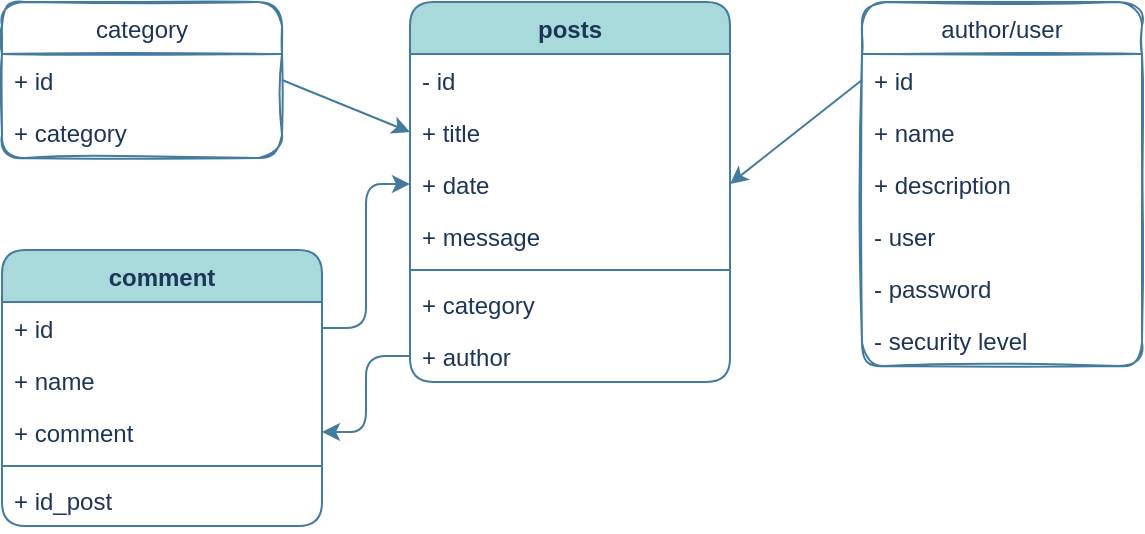 <mxfile version="16.1.0" type="device"><diagram id="dlDGT9YRqwK3dec0rNpa" name="Page-1"><mxGraphModel dx="868" dy="1629" grid="1" gridSize="10" guides="1" tooltips="1" connect="1" arrows="1" fold="1" page="1" pageScale="1" pageWidth="827" pageHeight="1169" background="none" math="0" shadow="0"><root><mxCell id="0"/><mxCell id="1" parent="0"/><mxCell id="Cd583tkvkvf8PM4yHYe--13" style="edgeStyle=none;orthogonalLoop=1;jettySize=auto;html=1;exitX=1;exitY=0.5;exitDx=0;exitDy=0;entryX=0;entryY=0.5;entryDx=0;entryDy=0;labelBackgroundColor=#F1FAEE;strokeColor=#457B9D;fontColor=#1D3557;curved=1;" parent="1" source="Cd583tkvkvf8PM4yHYe--1" target="Cd583tkvkvf8PM4yHYe--9" edge="1"><mxGeometry relative="1" as="geometry"/></mxCell><mxCell id="Cd583tkvkvf8PM4yHYe--1" value="category" style="swimlane;fontStyle=0;childLayout=stackLayout;horizontal=1;startSize=26;fillColor=none;horizontalStack=0;resizeParent=1;resizeParentMax=0;resizeLast=0;collapsible=1;marginBottom=0;strokeColor=#457B9D;fontColor=#1D3557;rounded=1;sketch=1;" parent="1" vertex="1"><mxGeometry x="50" y="-1110" width="140" height="78" as="geometry"><mxRectangle x="50" y="-1110" width="80" height="26" as="alternateBounds"/></mxGeometry></mxCell><mxCell id="Cd583tkvkvf8PM4yHYe--2" value="+ id" style="text;strokeColor=none;fillColor=none;align=left;verticalAlign=top;spacingLeft=4;spacingRight=4;overflow=hidden;rotatable=0;points=[[0,0.5],[1,0.5]];portConstraint=eastwest;fontColor=#1D3557;" parent="Cd583tkvkvf8PM4yHYe--1" vertex="1"><mxGeometry y="26" width="140" height="26" as="geometry"/></mxCell><mxCell id="aFgyMvpkoWZMQ90O4Wxc-1" value="+ category" style="text;strokeColor=none;fillColor=none;align=left;verticalAlign=top;spacingLeft=4;spacingRight=4;overflow=hidden;rotatable=0;points=[[0,0.5],[1,0.5]];portConstraint=eastwest;fontColor=#1D3557;" parent="Cd583tkvkvf8PM4yHYe--1" vertex="1"><mxGeometry y="52" width="140" height="26" as="geometry"/></mxCell><mxCell id="Cd583tkvkvf8PM4yHYe--5" value="posts" style="swimlane;fontStyle=1;align=center;verticalAlign=top;childLayout=stackLayout;horizontal=1;startSize=26;horizontalStack=0;resizeParent=1;resizeParentMax=0;resizeLast=0;collapsible=1;marginBottom=0;fillColor=#A8DADC;strokeColor=#457B9D;fontColor=#1D3557;rounded=1;sketch=0;" parent="1" vertex="1"><mxGeometry x="254" y="-1110" width="160" height="190" as="geometry"><mxRectangle x="254" y="-1110" width="60" height="26" as="alternateBounds"/></mxGeometry></mxCell><mxCell id="Cd583tkvkvf8PM4yHYe--6" value="- id" style="text;strokeColor=none;fillColor=none;align=left;verticalAlign=top;spacingLeft=4;spacingRight=4;overflow=hidden;rotatable=0;points=[[0,0.5],[1,0.5]];portConstraint=eastwest;fontColor=#1D3557;" parent="Cd583tkvkvf8PM4yHYe--5" vertex="1"><mxGeometry y="26" width="160" height="26" as="geometry"/></mxCell><mxCell id="Cd583tkvkvf8PM4yHYe--9" value="+ title" style="text;strokeColor=none;fillColor=none;align=left;verticalAlign=top;spacingLeft=4;spacingRight=4;overflow=hidden;rotatable=0;points=[[0,0.5],[1,0.5]];portConstraint=eastwest;fontColor=#1D3557;" parent="Cd583tkvkvf8PM4yHYe--5" vertex="1"><mxGeometry y="52" width="160" height="26" as="geometry"/></mxCell><mxCell id="Cd583tkvkvf8PM4yHYe--10" value="+ date" style="text;strokeColor=none;fillColor=none;align=left;verticalAlign=top;spacingLeft=4;spacingRight=4;overflow=hidden;rotatable=0;points=[[0,0.5],[1,0.5]];portConstraint=eastwest;fontColor=#1D3557;" parent="Cd583tkvkvf8PM4yHYe--5" vertex="1"><mxGeometry y="78" width="160" height="26" as="geometry"/></mxCell><mxCell id="Cd583tkvkvf8PM4yHYe--12" value="+ message" style="text;strokeColor=none;fillColor=none;align=left;verticalAlign=top;spacingLeft=4;spacingRight=4;overflow=hidden;rotatable=0;points=[[0,0.5],[1,0.5]];portConstraint=eastwest;fontColor=#1D3557;" parent="Cd583tkvkvf8PM4yHYe--5" vertex="1"><mxGeometry y="104" width="160" height="26" as="geometry"/></mxCell><mxCell id="Cd583tkvkvf8PM4yHYe--7" value="" style="line;strokeWidth=1;fillColor=none;align=left;verticalAlign=middle;spacingTop=-1;spacingLeft=3;spacingRight=3;rotatable=0;labelPosition=right;points=[];portConstraint=eastwest;labelBackgroundColor=#F1FAEE;strokeColor=#457B9D;fontColor=#1D3557;" parent="Cd583tkvkvf8PM4yHYe--5" vertex="1"><mxGeometry y="130" width="160" height="8" as="geometry"/></mxCell><mxCell id="Cd583tkvkvf8PM4yHYe--8" value="+ category&#10;" style="text;strokeColor=none;fillColor=none;align=left;verticalAlign=top;spacingLeft=4;spacingRight=4;overflow=hidden;rotatable=0;points=[[0,0.5],[1,0.5]];portConstraint=eastwest;fontColor=#1D3557;" parent="Cd583tkvkvf8PM4yHYe--5" vertex="1"><mxGeometry y="138" width="160" height="26" as="geometry"/></mxCell><mxCell id="Cd583tkvkvf8PM4yHYe--19" value="+ author" style="text;strokeColor=none;fillColor=none;align=left;verticalAlign=top;spacingLeft=4;spacingRight=4;overflow=hidden;rotatable=0;points=[[0,0.5],[1,0.5]];portConstraint=eastwest;fontColor=#1D3557;" parent="Cd583tkvkvf8PM4yHYe--5" vertex="1"><mxGeometry y="164" width="160" height="26" as="geometry"/></mxCell><mxCell id="Cd583tkvkvf8PM4yHYe--14" value="author/user" style="swimlane;fontStyle=0;childLayout=stackLayout;horizontal=1;startSize=26;fillColor=none;horizontalStack=0;resizeParent=1;resizeParentMax=0;resizeLast=0;collapsible=1;marginBottom=0;strokeColor=#457B9D;fontColor=#1D3557;shadow=0;rounded=1;sketch=1;glass=0;" parent="1" vertex="1"><mxGeometry x="480" y="-1110" width="140" height="182" as="geometry"><mxRectangle x="480" y="-1110" width="90" height="26" as="alternateBounds"/></mxGeometry></mxCell><mxCell id="Cd583tkvkvf8PM4yHYe--15" value="+ id" style="text;strokeColor=none;fillColor=none;align=left;verticalAlign=top;spacingLeft=4;spacingRight=4;overflow=hidden;rotatable=0;points=[[0,0.5],[1,0.5]];portConstraint=eastwest;fontColor=#1D3557;" parent="Cd583tkvkvf8PM4yHYe--14" vertex="1"><mxGeometry y="26" width="140" height="26" as="geometry"/></mxCell><mxCell id="aFgyMvpkoWZMQ90O4Wxc-2" value="+ name" style="text;strokeColor=none;fillColor=none;align=left;verticalAlign=top;spacingLeft=4;spacingRight=4;overflow=hidden;rotatable=0;points=[[0,0.5],[1,0.5]];portConstraint=eastwest;fontColor=#1D3557;shadow=0;rounded=0;" parent="Cd583tkvkvf8PM4yHYe--14" vertex="1"><mxGeometry y="52" width="140" height="26" as="geometry"/></mxCell><mxCell id="Cd583tkvkvf8PM4yHYe--16" value="+ description" style="text;strokeColor=none;fillColor=none;align=left;verticalAlign=top;spacingLeft=4;spacingRight=4;overflow=hidden;rotatable=0;points=[[0,0.5],[1,0.5]];portConstraint=eastwest;fontColor=#1D3557;" parent="Cd583tkvkvf8PM4yHYe--14" vertex="1"><mxGeometry y="78" width="140" height="26" as="geometry"/></mxCell><mxCell id="Cd583tkvkvf8PM4yHYe--20" value="- user" style="text;strokeColor=none;fillColor=none;align=left;verticalAlign=top;spacingLeft=4;spacingRight=4;overflow=hidden;rotatable=0;points=[[0,0.5],[1,0.5]];portConstraint=eastwest;fontColor=#1D3557;" parent="Cd583tkvkvf8PM4yHYe--14" vertex="1"><mxGeometry y="104" width="140" height="26" as="geometry"/></mxCell><mxCell id="Cd583tkvkvf8PM4yHYe--21" value="- password" style="text;strokeColor=none;fillColor=none;align=left;verticalAlign=top;spacingLeft=4;spacingRight=4;overflow=hidden;rotatable=0;points=[[0,0.5],[1,0.5]];portConstraint=eastwest;fontColor=#1D3557;" parent="Cd583tkvkvf8PM4yHYe--14" vertex="1"><mxGeometry y="130" width="140" height="26" as="geometry"/></mxCell><mxCell id="Cd583tkvkvf8PM4yHYe--22" value="- security level" style="text;strokeColor=none;fillColor=none;align=left;verticalAlign=top;spacingLeft=4;spacingRight=4;overflow=hidden;rotatable=0;points=[[0,0.5],[1,0.5]];portConstraint=eastwest;fontColor=#1D3557;" parent="Cd583tkvkvf8PM4yHYe--14" vertex="1"><mxGeometry y="156" width="140" height="26" as="geometry"/></mxCell><mxCell id="Cd583tkvkvf8PM4yHYe--18" style="edgeStyle=none;orthogonalLoop=1;jettySize=auto;html=1;exitX=0;exitY=0.5;exitDx=0;exitDy=0;entryX=1;entryY=0.5;entryDx=0;entryDy=0;labelBackgroundColor=#F1FAEE;strokeColor=#457B9D;fontColor=#1D3557;curved=1;" parent="1" source="Cd583tkvkvf8PM4yHYe--15" target="Cd583tkvkvf8PM4yHYe--10" edge="1"><mxGeometry relative="1" as="geometry"/></mxCell><mxCell id="t7mxUjOPR2W5nHfi3HkA-1" value="comment" style="swimlane;fontStyle=1;align=center;verticalAlign=top;childLayout=stackLayout;horizontal=1;startSize=26;horizontalStack=0;resizeParent=1;resizeParentMax=0;resizeLast=0;collapsible=1;marginBottom=0;rounded=1;sketch=0;fillColor=#A8DADC;strokeColor=#457B9D;swimlaneFillColor=none;fontColor=#1D3557;" vertex="1" parent="1"><mxGeometry x="50" y="-986" width="160" height="138" as="geometry"/></mxCell><mxCell id="t7mxUjOPR2W5nHfi3HkA-2" value="+ id" style="text;strokeColor=none;fillColor=none;align=left;verticalAlign=top;spacingLeft=4;spacingRight=4;overflow=hidden;rotatable=0;points=[[0,0.5],[1,0.5]];portConstraint=eastwest;fontColor=#1D3557;" vertex="1" parent="t7mxUjOPR2W5nHfi3HkA-1"><mxGeometry y="26" width="160" height="26" as="geometry"/></mxCell><mxCell id="t7mxUjOPR2W5nHfi3HkA-5" value="+ name" style="text;strokeColor=none;fillColor=none;align=left;verticalAlign=top;spacingLeft=4;spacingRight=4;overflow=hidden;rotatable=0;points=[[0,0.5],[1,0.5]];portConstraint=eastwest;fontColor=#1D3557;" vertex="1" parent="t7mxUjOPR2W5nHfi3HkA-1"><mxGeometry y="52" width="160" height="26" as="geometry"/></mxCell><mxCell id="t7mxUjOPR2W5nHfi3HkA-6" value="+ comment" style="text;strokeColor=none;fillColor=none;align=left;verticalAlign=top;spacingLeft=4;spacingRight=4;overflow=hidden;rotatable=0;points=[[0,0.5],[1,0.5]];portConstraint=eastwest;fontColor=#1D3557;" vertex="1" parent="t7mxUjOPR2W5nHfi3HkA-1"><mxGeometry y="78" width="160" height="26" as="geometry"/></mxCell><mxCell id="t7mxUjOPR2W5nHfi3HkA-3" value="" style="line;strokeWidth=1;fillColor=none;align=left;verticalAlign=middle;spacingTop=-1;spacingLeft=3;spacingRight=3;rotatable=0;labelPosition=right;points=[];portConstraint=eastwest;labelBackgroundColor=#F1FAEE;strokeColor=#457B9D;fontColor=#1D3557;" vertex="1" parent="t7mxUjOPR2W5nHfi3HkA-1"><mxGeometry y="104" width="160" height="8" as="geometry"/></mxCell><mxCell id="t7mxUjOPR2W5nHfi3HkA-4" value="+ id_post" style="text;strokeColor=none;fillColor=none;align=left;verticalAlign=top;spacingLeft=4;spacingRight=4;overflow=hidden;rotatable=0;points=[[0,0.5],[1,0.5]];portConstraint=eastwest;fontColor=#1D3557;" vertex="1" parent="t7mxUjOPR2W5nHfi3HkA-1"><mxGeometry y="112" width="160" height="26" as="geometry"/></mxCell><mxCell id="t7mxUjOPR2W5nHfi3HkA-13" style="edgeStyle=orthogonalEdgeStyle;rounded=1;sketch=0;orthogonalLoop=1;jettySize=auto;html=1;exitX=1;exitY=0.5;exitDx=0;exitDy=0;entryX=0;entryY=0.5;entryDx=0;entryDy=0;fontColor=#1D3557;strokeColor=#457B9D;fillColor=#A8DADC;" edge="1" parent="1" source="t7mxUjOPR2W5nHfi3HkA-2" target="Cd583tkvkvf8PM4yHYe--10"><mxGeometry relative="1" as="geometry"/></mxCell><mxCell id="t7mxUjOPR2W5nHfi3HkA-14" style="edgeStyle=orthogonalEdgeStyle;rounded=1;sketch=0;orthogonalLoop=1;jettySize=auto;html=1;exitX=0;exitY=0.5;exitDx=0;exitDy=0;entryX=1;entryY=0.5;entryDx=0;entryDy=0;fontColor=#1D3557;strokeColor=#457B9D;fillColor=#A8DADC;" edge="1" parent="1" source="Cd583tkvkvf8PM4yHYe--19" target="t7mxUjOPR2W5nHfi3HkA-6"><mxGeometry relative="1" as="geometry"/></mxCell></root></mxGraphModel></diagram></mxfile>
